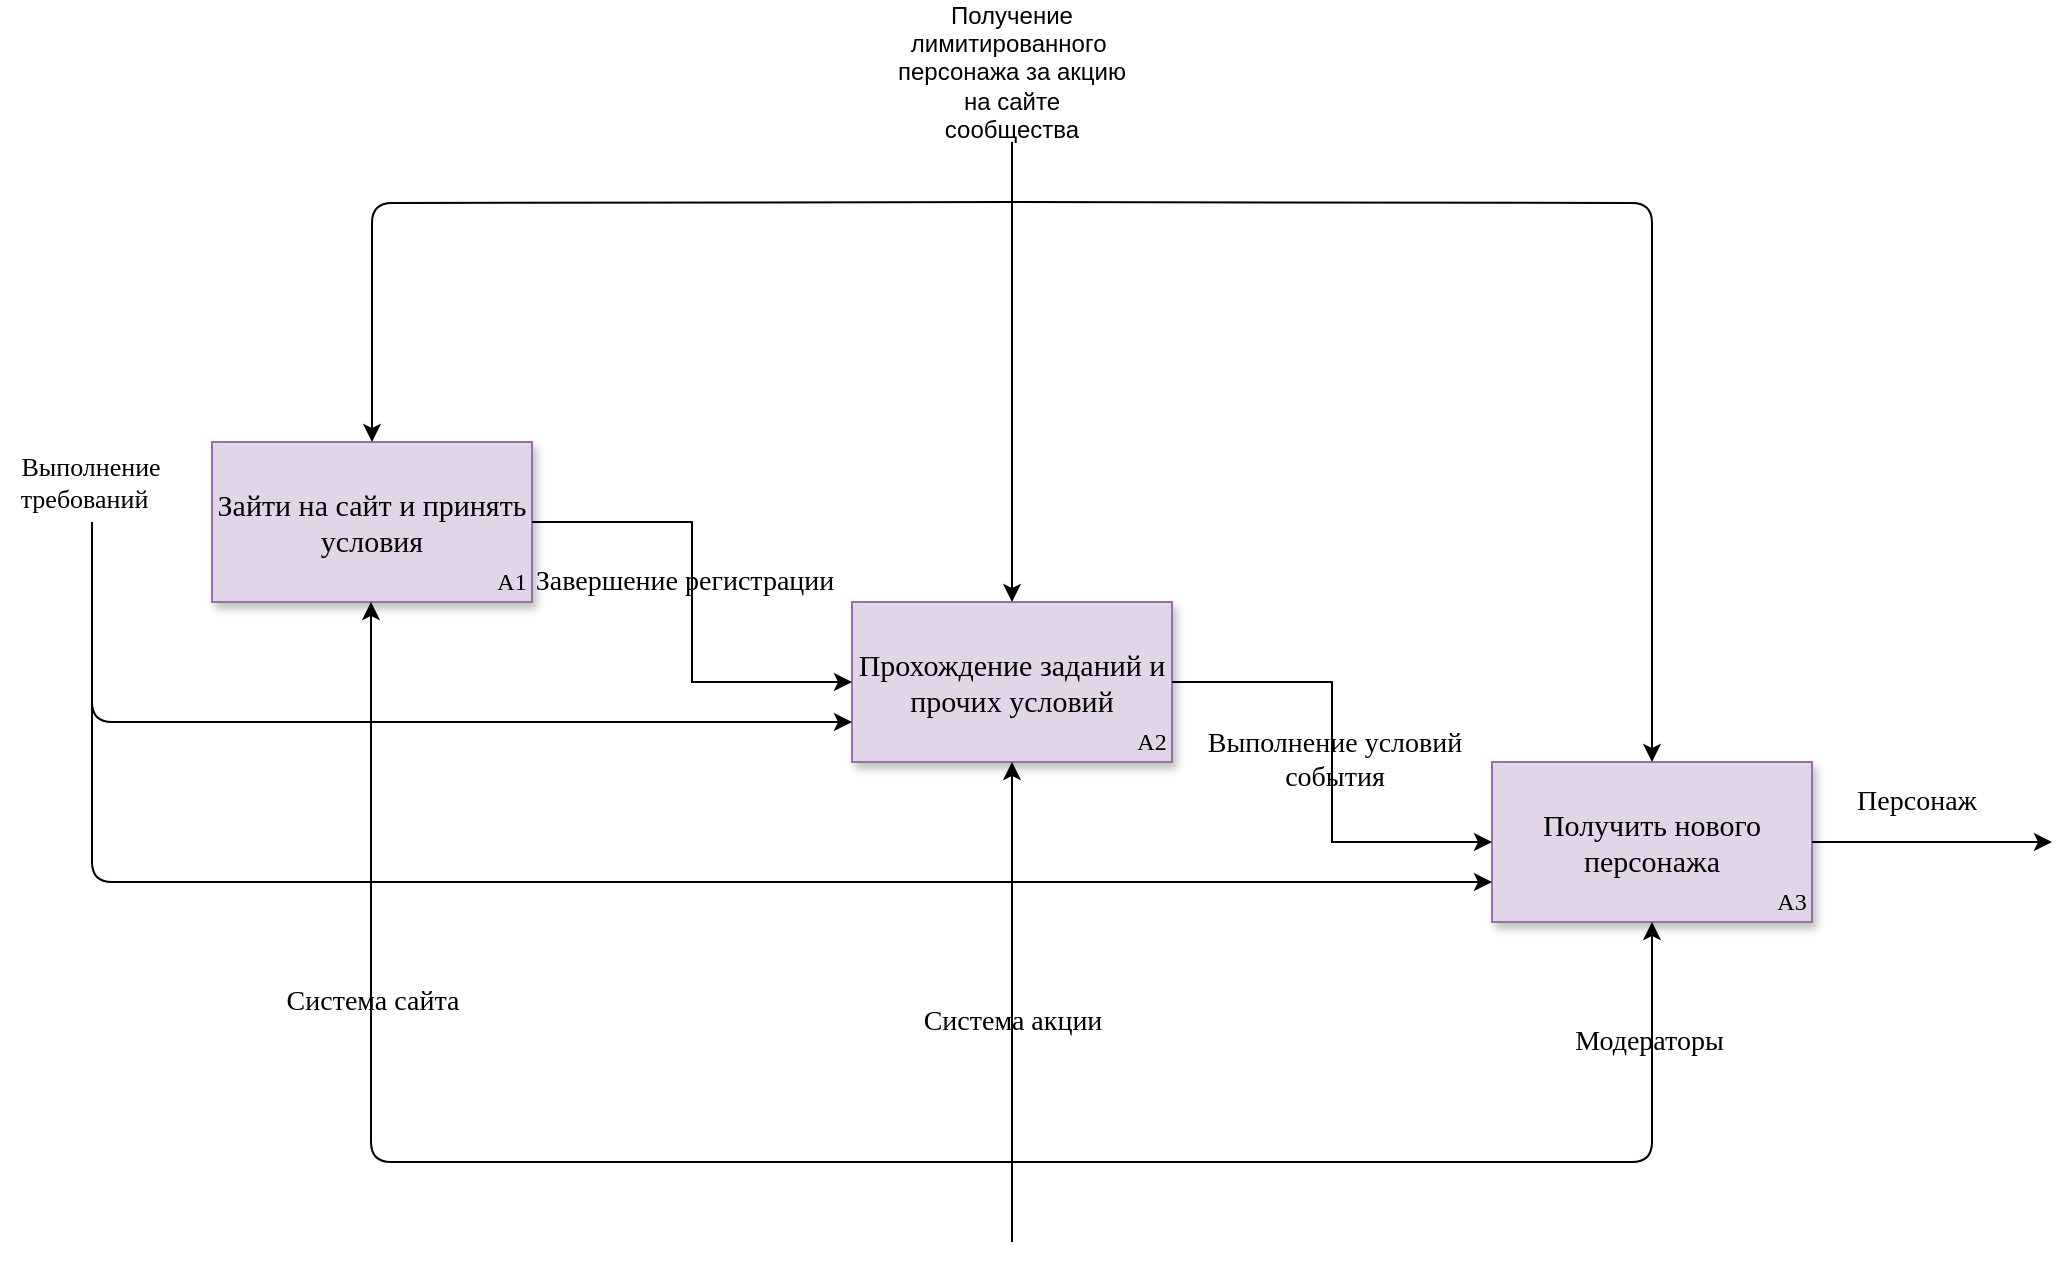 <mxfile version="20.6.1" type="github">
  <diagram name="Page-1" id="e7e014a7-5840-1c2e-5031-d8a46d1fe8dd">
    <mxGraphModel dx="1374" dy="789" grid="1" gridSize="10" guides="1" tooltips="1" connect="1" arrows="1" fold="1" page="1" pageScale="1" pageWidth="1169" pageHeight="826" background="none" math="0" shadow="0">
      <root>
        <mxCell id="0" />
        <mxCell id="1" parent="0" />
        <mxCell id="vzEPvGNgW9T1r-BRCIDj-41" value="Зайти на сайт и принять условия" style="rounded=0;whiteSpace=wrap;html=1;labelBackgroundColor=none;fontFamily=Times New Roman;fontSize=15;fillColor=#e1d5e7;strokeColor=#9673a6;sketch=0;shadow=1;" vertex="1" parent="1">
          <mxGeometry x="280" y="240" width="160" height="80" as="geometry" />
        </mxCell>
        <mxCell id="vzEPvGNgW9T1r-BRCIDj-42" value="Прохождение заданий и прочих условий" style="rounded=0;whiteSpace=wrap;html=1;labelBackgroundColor=none;fontFamily=Times New Roman;fontSize=15;fillColor=#e1d5e7;strokeColor=#9673a6;sketch=0;shadow=1;" vertex="1" parent="1">
          <mxGeometry x="600" y="320" width="160" height="80" as="geometry" />
        </mxCell>
        <mxCell id="vzEPvGNgW9T1r-BRCIDj-43" value="Получить нового персонажа" style="rounded=0;whiteSpace=wrap;html=1;labelBackgroundColor=none;fontFamily=Times New Roman;fontSize=15;fillColor=#e1d5e7;strokeColor=#9673a6;sketch=0;shadow=1;" vertex="1" parent="1">
          <mxGeometry x="920" y="400" width="160" height="80" as="geometry" />
        </mxCell>
        <mxCell id="vzEPvGNgW9T1r-BRCIDj-44" value="" style="endArrow=classic;html=1;rounded=0;exitX=1;exitY=0.5;exitDx=0;exitDy=0;entryX=0;entryY=0.5;entryDx=0;entryDy=0;edgeStyle=orthogonalEdgeStyle;fontFamily=Times New Roman;" edge="1" parent="1" source="vzEPvGNgW9T1r-BRCIDj-41" target="vzEPvGNgW9T1r-BRCIDj-42">
          <mxGeometry width="50" height="50" relative="1" as="geometry">
            <mxPoint x="640" y="490" as="sourcePoint" />
            <mxPoint x="690" y="440" as="targetPoint" />
          </mxGeometry>
        </mxCell>
        <mxCell id="vzEPvGNgW9T1r-BRCIDj-45" value="Завершение регистрации" style="edgeLabel;html=1;align=center;verticalAlign=middle;resizable=0;points=[];fontSize=14;fontFamily=Times New Roman;labelBackgroundColor=none;" vertex="1" connectable="0" parent="vzEPvGNgW9T1r-BRCIDj-44">
          <mxGeometry x="-0.216" y="-4" relative="1" as="geometry">
            <mxPoint y="16" as="offset" />
          </mxGeometry>
        </mxCell>
        <mxCell id="vzEPvGNgW9T1r-BRCIDj-46" value="" style="endArrow=classic;html=1;rounded=0;exitX=1;exitY=0.5;exitDx=0;exitDy=0;entryX=0;entryY=0.5;entryDx=0;entryDy=0;edgeStyle=orthogonalEdgeStyle;fontFamily=Times New Roman;" edge="1" parent="1" source="vzEPvGNgW9T1r-BRCIDj-42" target="vzEPvGNgW9T1r-BRCIDj-43">
          <mxGeometry width="50" height="50" relative="1" as="geometry">
            <mxPoint x="640" y="490" as="sourcePoint" />
            <mxPoint x="690" y="440" as="targetPoint" />
          </mxGeometry>
        </mxCell>
        <mxCell id="vzEPvGNgW9T1r-BRCIDj-47" value="Выполнение условий&lt;br&gt;события" style="edgeLabel;html=1;align=center;verticalAlign=middle;resizable=0;points=[];fontSize=14;fontFamily=Times New Roman;labelBackgroundColor=none;" vertex="1" connectable="0" parent="vzEPvGNgW9T1r-BRCIDj-46">
          <mxGeometry x="-0.141" y="1" relative="1" as="geometry">
            <mxPoint y="16" as="offset" />
          </mxGeometry>
        </mxCell>
        <mxCell id="vzEPvGNgW9T1r-BRCIDj-48" value="Выполнение &lt;br style=&quot;font-size: 13px;&quot;&gt;требований&amp;nbsp;&amp;nbsp;" style="text;html=1;align=center;verticalAlign=middle;resizable=0;points=[];autosize=1;strokeColor=none;fillColor=none;fontFamily=Times New Roman;fontSize=13;" vertex="1" parent="1">
          <mxGeometry x="174" y="240" width="90" height="40" as="geometry" />
        </mxCell>
        <mxCell id="vzEPvGNgW9T1r-BRCIDj-49" value="A1" style="text;html=1;strokeColor=none;fillColor=none;align=center;verticalAlign=middle;whiteSpace=wrap;rounded=0;fontFamily=Times New Roman;" vertex="1" parent="1">
          <mxGeometry x="420" y="300" width="20" height="20" as="geometry" />
        </mxCell>
        <mxCell id="vzEPvGNgW9T1r-BRCIDj-50" value="A2" style="text;html=1;strokeColor=none;fillColor=none;align=center;verticalAlign=middle;whiteSpace=wrap;rounded=0;fontFamily=Times New Roman;" vertex="1" parent="1">
          <mxGeometry x="740" y="380" width="20" height="20" as="geometry" />
        </mxCell>
        <mxCell id="vzEPvGNgW9T1r-BRCIDj-51" value="" style="endArrow=classic;html=1;rounded=1;entryX=0.5;entryY=0;entryDx=0;entryDy=0;fontFamily=Times New Roman;edgeStyle=orthogonalEdgeStyle;" edge="1" parent="1" target="vzEPvGNgW9T1r-BRCIDj-41">
          <mxGeometry width="50" height="50" relative="1" as="geometry">
            <mxPoint x="680" y="120" as="sourcePoint" />
            <mxPoint x="280" y="310" as="targetPoint" />
          </mxGeometry>
        </mxCell>
        <mxCell id="vzEPvGNgW9T1r-BRCIDj-52" value="" style="endArrow=classic;html=1;rounded=0;entryX=0.5;entryY=1;entryDx=0;entryDy=0;fontFamily=Times New Roman;" edge="1" parent="1" target="vzEPvGNgW9T1r-BRCIDj-42">
          <mxGeometry width="50" height="50" relative="1" as="geometry">
            <mxPoint x="680" y="640" as="sourcePoint" />
            <mxPoint x="660" y="525" as="targetPoint" />
          </mxGeometry>
        </mxCell>
        <mxCell id="vzEPvGNgW9T1r-BRCIDj-53" value="Система акции" style="edgeLabel;html=1;align=center;verticalAlign=middle;resizable=0;points=[];labelBackgroundColor=none;fontFamily=Times New Roman;fontSize=14;" vertex="1" connectable="0" parent="vzEPvGNgW9T1r-BRCIDj-52">
          <mxGeometry x="-0.145" y="2" relative="1" as="geometry">
            <mxPoint x="2" y="-8" as="offset" />
          </mxGeometry>
        </mxCell>
        <mxCell id="vzEPvGNgW9T1r-BRCIDj-54" value="" style="endArrow=classic;html=1;rounded=1;entryX=0.5;entryY=1;entryDx=0;entryDy=0;fontFamily=Times New Roman;edgeStyle=orthogonalEdgeStyle;" edge="1" parent="1" target="vzEPvGNgW9T1r-BRCIDj-43">
          <mxGeometry width="50" height="50" relative="1" as="geometry">
            <mxPoint x="680" y="600" as="sourcePoint" />
            <mxPoint x="980" y="720" as="targetPoint" />
            <Array as="points">
              <mxPoint x="680" y="600" />
              <mxPoint x="1000" y="600" />
            </Array>
          </mxGeometry>
        </mxCell>
        <mxCell id="vzEPvGNgW9T1r-BRCIDj-55" value="Модераторы&amp;nbsp;" style="edgeLabel;html=1;align=center;verticalAlign=middle;resizable=0;points=[];labelBackgroundColor=none;fontFamily=Times New Roman;fontSize=14;" vertex="1" connectable="0" parent="vzEPvGNgW9T1r-BRCIDj-54">
          <mxGeometry x="-0.145" y="2" relative="1" as="geometry">
            <mxPoint x="132" y="-58" as="offset" />
          </mxGeometry>
        </mxCell>
        <mxCell id="vzEPvGNgW9T1r-BRCIDj-56" value="" style="endArrow=classic;html=1;rounded=1;entryX=0.5;entryY=1;entryDx=0;entryDy=0;fontFamily=Times New Roman;edgeStyle=orthogonalEdgeStyle;" edge="1" parent="1">
          <mxGeometry width="50" height="50" relative="1" as="geometry">
            <mxPoint x="680" y="600" as="sourcePoint" />
            <mxPoint x="359.5" y="320" as="targetPoint" />
            <Array as="points">
              <mxPoint x="680" y="600" />
              <mxPoint x="359" y="600" />
            </Array>
          </mxGeometry>
        </mxCell>
        <mxCell id="vzEPvGNgW9T1r-BRCIDj-57" value="Система сайта" style="edgeLabel;html=1;align=center;verticalAlign=middle;resizable=0;points=[];labelBackgroundColor=none;fontFamily=Times New Roman;fontSize=14;" vertex="1" connectable="0" parent="vzEPvGNgW9T1r-BRCIDj-56">
          <mxGeometry x="-0.145" y="2" relative="1" as="geometry">
            <mxPoint x="-64" y="-82" as="offset" />
          </mxGeometry>
        </mxCell>
        <mxCell id="vzEPvGNgW9T1r-BRCIDj-58" value="" style="endArrow=classic;html=1;rounded=0;fontFamily=Times New Roman;fontSize=14;exitX=1;exitY=0.5;exitDx=0;exitDy=0;" edge="1" parent="1" source="vzEPvGNgW9T1r-BRCIDj-43">
          <mxGeometry width="50" height="50" relative="1" as="geometry">
            <mxPoint x="690" y="300" as="sourcePoint" />
            <mxPoint x="1200" y="440" as="targetPoint" />
          </mxGeometry>
        </mxCell>
        <mxCell id="vzEPvGNgW9T1r-BRCIDj-59" value="Персонаж" style="edgeLabel;html=1;align=center;verticalAlign=middle;resizable=0;points=[];fontSize=14;fontFamily=Times New Roman;labelBackgroundColor=none;" vertex="1" connectable="0" parent="vzEPvGNgW9T1r-BRCIDj-58">
          <mxGeometry x="-0.145" y="1" relative="1" as="geometry">
            <mxPoint y="-19" as="offset" />
          </mxGeometry>
        </mxCell>
        <mxCell id="vzEPvGNgW9T1r-BRCIDj-60" value="" style="endArrow=classic;html=1;rounded=1;fontFamily=Times New Roman;fontSize=14;entryX=0;entryY=0.75;entryDx=0;entryDy=0;edgeStyle=orthogonalEdgeStyle;elbow=vertical;" edge="1" parent="1" target="vzEPvGNgW9T1r-BRCIDj-42">
          <mxGeometry width="50" height="50" relative="1" as="geometry">
            <mxPoint x="220" y="280" as="sourcePoint" />
            <mxPoint x="740" y="240" as="targetPoint" />
            <Array as="points">
              <mxPoint x="220" y="280" />
              <mxPoint x="220" y="380" />
            </Array>
          </mxGeometry>
        </mxCell>
        <mxCell id="vzEPvGNgW9T1r-BRCIDj-61" value="" style="endArrow=classic;html=1;rounded=1;fontFamily=Times New Roman;fontSize=14;entryX=0;entryY=0.75;entryDx=0;entryDy=0;edgeStyle=orthogonalEdgeStyle;elbow=vertical;" edge="1" parent="1" target="vzEPvGNgW9T1r-BRCIDj-43">
          <mxGeometry width="50" height="50" relative="1" as="geometry">
            <mxPoint x="220" y="280" as="sourcePoint" />
            <mxPoint x="600" y="479.94" as="targetPoint" />
            <Array as="points">
              <mxPoint x="220" y="280" />
              <mxPoint x="220" y="460" />
            </Array>
          </mxGeometry>
        </mxCell>
        <mxCell id="vzEPvGNgW9T1r-BRCIDj-62" value="" style="endArrow=classic;html=1;rounded=1;fontFamily=Times New Roman;fontSize=14;elbow=vertical;entryX=0.5;entryY=0;entryDx=0;entryDy=0;" edge="1" parent="1" target="vzEPvGNgW9T1r-BRCIDj-42">
          <mxGeometry width="50" height="50" relative="1" as="geometry">
            <mxPoint x="680" y="90" as="sourcePoint" />
            <mxPoint x="740" y="240" as="targetPoint" />
          </mxGeometry>
        </mxCell>
        <mxCell id="vzEPvGNgW9T1r-BRCIDj-63" value="" style="endArrow=classic;html=1;rounded=1;fontFamily=Times New Roman;fontSize=14;elbow=vertical;entryX=0.5;entryY=0;entryDx=0;entryDy=0;edgeStyle=orthogonalEdgeStyle;" edge="1" parent="1" target="vzEPvGNgW9T1r-BRCIDj-43">
          <mxGeometry width="50" height="50" relative="1" as="geometry">
            <mxPoint x="680" y="120" as="sourcePoint" />
            <mxPoint x="740" y="240" as="targetPoint" />
          </mxGeometry>
        </mxCell>
        <mxCell id="vzEPvGNgW9T1r-BRCIDj-64" value="A3" style="text;html=1;strokeColor=none;fillColor=none;align=center;verticalAlign=middle;whiteSpace=wrap;rounded=0;fontFamily=Times New Roman;" vertex="1" parent="1">
          <mxGeometry x="1060" y="460" width="20" height="20" as="geometry" />
        </mxCell>
        <mxCell id="vzEPvGNgW9T1r-BRCIDj-65" value="Получение лимитированного&amp;nbsp; персонажа за акцию на сайте сообщества" style="text;html=1;strokeColor=none;fillColor=none;align=center;verticalAlign=middle;whiteSpace=wrap;rounded=0;" vertex="1" parent="1">
          <mxGeometry x="620" y="40" width="120" height="30" as="geometry" />
        </mxCell>
      </root>
    </mxGraphModel>
  </diagram>
</mxfile>

